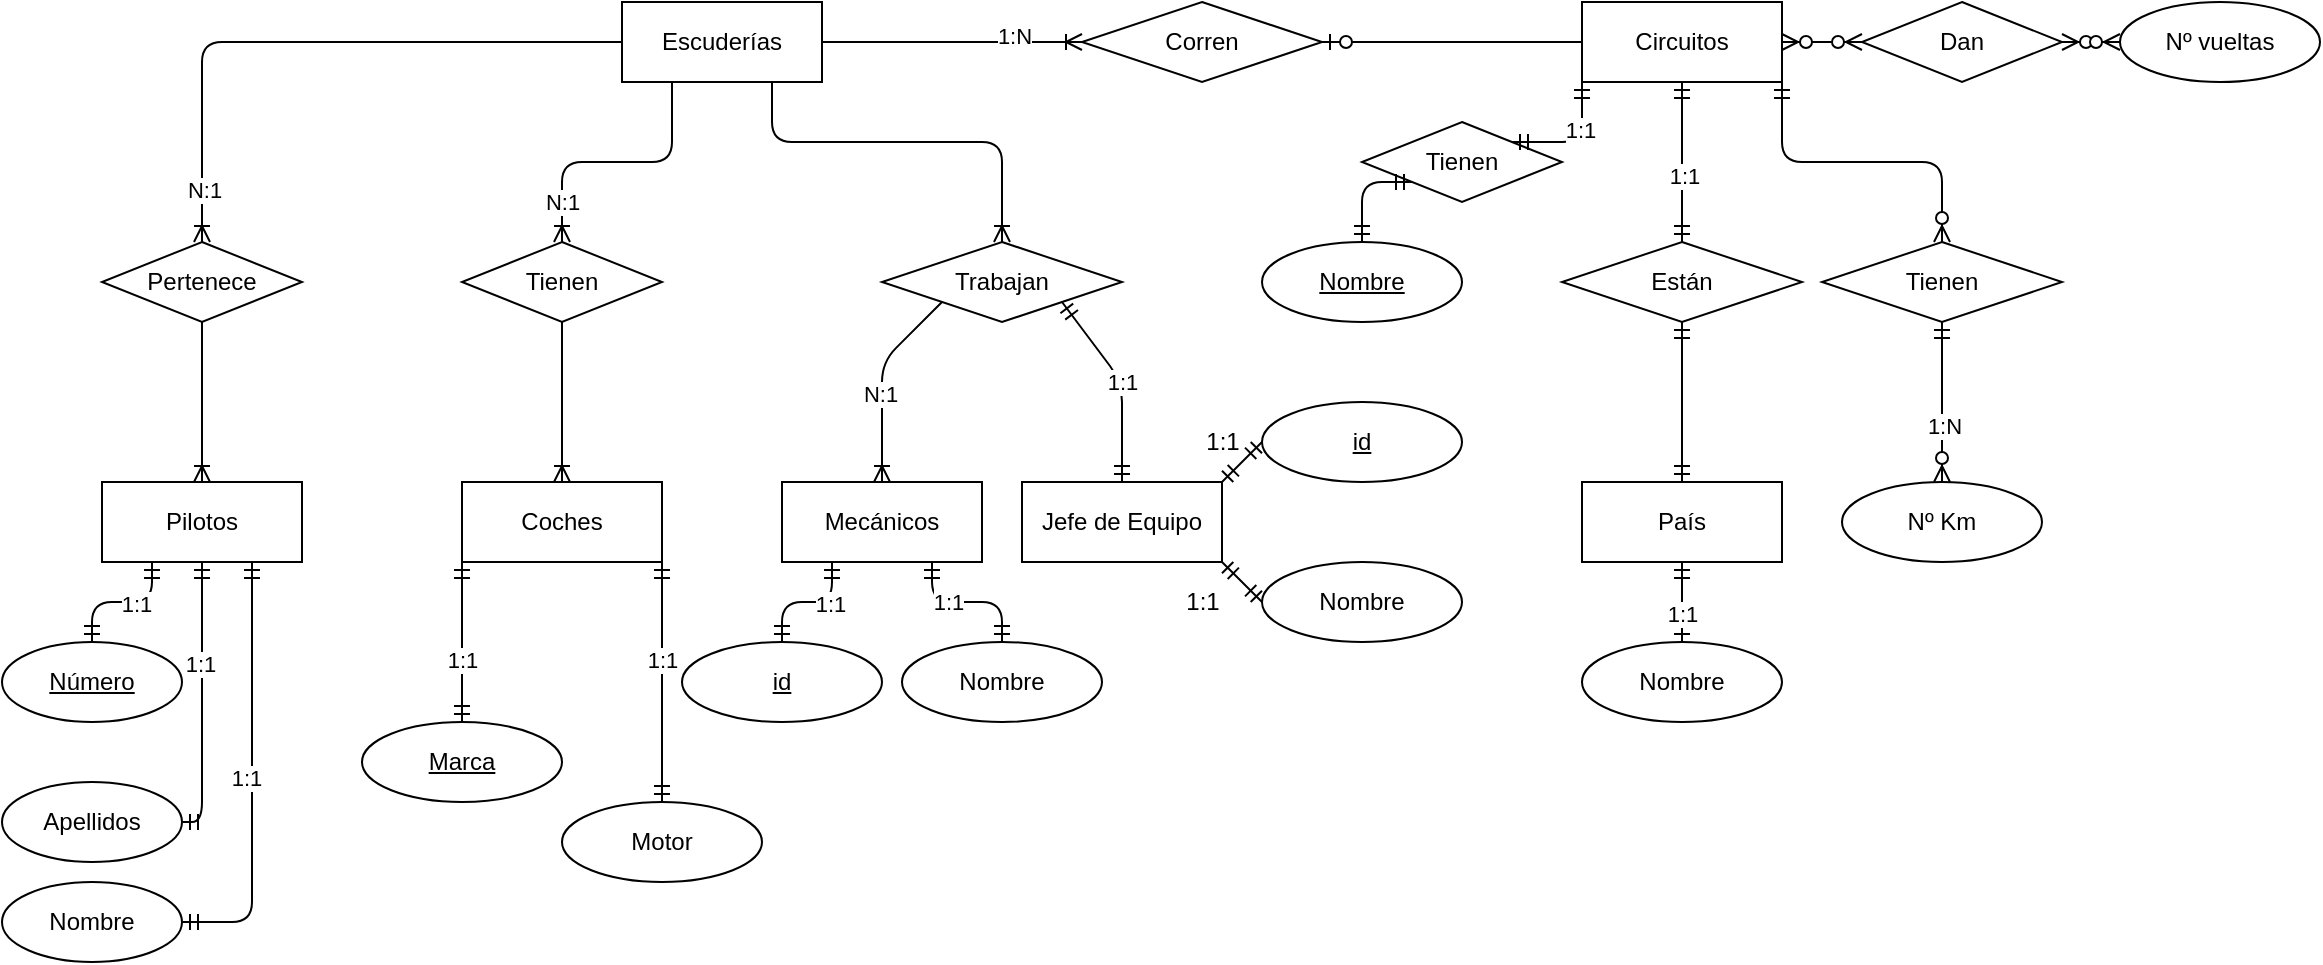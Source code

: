 <mxfile version="13.6.4" type="github">
  <diagram id="R2lEEEUBdFMjLlhIrx00" name="Page-1">
    <mxGraphModel dx="1038" dy="585" grid="1" gridSize="10" guides="1" tooltips="1" connect="1" arrows="1" fold="1" page="1" pageScale="1" pageWidth="1169" pageHeight="827" math="0" shadow="0" extFonts="Permanent Marker^https://fonts.googleapis.com/css?family=Permanent+Marker">
      <root>
        <mxCell id="0" />
        <mxCell id="1" parent="0" />
        <mxCell id="U4um-OTRi30KTPcdBsrc-1" value="Escuderías" style="whiteSpace=wrap;html=1;align=center;" vertex="1" parent="1">
          <mxGeometry x="320" y="80" width="100" height="40" as="geometry" />
        </mxCell>
        <mxCell id="U4um-OTRi30KTPcdBsrc-2" value="Pilotos" style="whiteSpace=wrap;html=1;align=center;" vertex="1" parent="1">
          <mxGeometry x="60" y="320" width="100" height="40" as="geometry" />
        </mxCell>
        <mxCell id="U4um-OTRi30KTPcdBsrc-6" value="Pertenece" style="shape=rhombus;perimeter=rhombusPerimeter;whiteSpace=wrap;html=1;align=center;" vertex="1" parent="1">
          <mxGeometry x="60" y="200" width="100" height="40" as="geometry" />
        </mxCell>
        <mxCell id="U4um-OTRi30KTPcdBsrc-7" value="" style="fontSize=12;html=1;endArrow=ERoneToMany;exitX=0;exitY=0.5;exitDx=0;exitDy=0;" edge="1" parent="1" source="U4um-OTRi30KTPcdBsrc-1">
          <mxGeometry width="100" height="100" relative="1" as="geometry">
            <mxPoint x="290" y="160" as="sourcePoint" />
            <mxPoint x="110" y="200" as="targetPoint" />
            <Array as="points">
              <mxPoint x="110" y="100" />
            </Array>
          </mxGeometry>
        </mxCell>
        <mxCell id="U4um-OTRi30KTPcdBsrc-73" value="N:1" style="edgeLabel;html=1;align=center;verticalAlign=middle;resizable=0;points=[];rotation=0;" vertex="1" connectable="0" parent="U4um-OTRi30KTPcdBsrc-7">
          <mxGeometry x="0.828" y="1" relative="1" as="geometry">
            <mxPoint as="offset" />
          </mxGeometry>
        </mxCell>
        <mxCell id="U4um-OTRi30KTPcdBsrc-10" value="" style="fontSize=12;html=1;endArrow=ERoneToMany;exitX=0.5;exitY=1;exitDx=0;exitDy=0;entryX=0.5;entryY=0;entryDx=0;entryDy=0;" edge="1" parent="1" source="U4um-OTRi30KTPcdBsrc-6" target="U4um-OTRi30KTPcdBsrc-2">
          <mxGeometry width="100" height="100" relative="1" as="geometry">
            <mxPoint x="370" y="350" as="sourcePoint" />
            <mxPoint x="470" y="250" as="targetPoint" />
          </mxGeometry>
        </mxCell>
        <mxCell id="U4um-OTRi30KTPcdBsrc-11" value="Tienen" style="shape=rhombus;perimeter=rhombusPerimeter;whiteSpace=wrap;html=1;align=center;" vertex="1" parent="1">
          <mxGeometry x="240" y="200" width="100" height="40" as="geometry" />
        </mxCell>
        <mxCell id="U4um-OTRi30KTPcdBsrc-12" value="Coches" style="whiteSpace=wrap;html=1;align=center;" vertex="1" parent="1">
          <mxGeometry x="240" y="320" width="100" height="40" as="geometry" />
        </mxCell>
        <mxCell id="U4um-OTRi30KTPcdBsrc-13" value="Trabajan" style="shape=rhombus;perimeter=rhombusPerimeter;whiteSpace=wrap;html=1;align=center;" vertex="1" parent="1">
          <mxGeometry x="450" y="200" width="120" height="40" as="geometry" />
        </mxCell>
        <mxCell id="U4um-OTRi30KTPcdBsrc-14" value="Mecánicos" style="whiteSpace=wrap;html=1;align=center;" vertex="1" parent="1">
          <mxGeometry x="400" y="320" width="100" height="40" as="geometry" />
        </mxCell>
        <mxCell id="U4um-OTRi30KTPcdBsrc-15" value="Jefe de Equipo" style="whiteSpace=wrap;html=1;align=center;" vertex="1" parent="1">
          <mxGeometry x="520" y="320" width="100" height="40" as="geometry" />
        </mxCell>
        <mxCell id="U4um-OTRi30KTPcdBsrc-16" value="Corren" style="shape=rhombus;perimeter=rhombusPerimeter;whiteSpace=wrap;html=1;align=center;" vertex="1" parent="1">
          <mxGeometry x="550" y="80" width="120" height="40" as="geometry" />
        </mxCell>
        <mxCell id="U4um-OTRi30KTPcdBsrc-17" value="Circuitos" style="whiteSpace=wrap;html=1;align=center;" vertex="1" parent="1">
          <mxGeometry x="800" y="80" width="100" height="40" as="geometry" />
        </mxCell>
        <mxCell id="U4um-OTRi30KTPcdBsrc-18" value="Están" style="shape=rhombus;perimeter=rhombusPerimeter;whiteSpace=wrap;html=1;align=center;" vertex="1" parent="1">
          <mxGeometry x="790" y="200" width="120" height="40" as="geometry" />
        </mxCell>
        <mxCell id="U4um-OTRi30KTPcdBsrc-19" value="País" style="whiteSpace=wrap;html=1;align=center;" vertex="1" parent="1">
          <mxGeometry x="800" y="320" width="100" height="40" as="geometry" />
        </mxCell>
        <mxCell id="U4um-OTRi30KTPcdBsrc-20" value="Tienen" style="shape=rhombus;perimeter=rhombusPerimeter;whiteSpace=wrap;html=1;align=center;" vertex="1" parent="1">
          <mxGeometry x="920" y="200" width="120" height="40" as="geometry" />
        </mxCell>
        <mxCell id="U4um-OTRi30KTPcdBsrc-22" value="Dan" style="shape=rhombus;perimeter=rhombusPerimeter;whiteSpace=wrap;html=1;align=center;" vertex="1" parent="1">
          <mxGeometry x="940" y="80" width="100" height="40" as="geometry" />
        </mxCell>
        <mxCell id="U4um-OTRi30KTPcdBsrc-24" value="" style="fontSize=12;html=1;endArrow=ERoneToMany;entryX=0.5;entryY=0;entryDx=0;entryDy=0;exitX=0.25;exitY=1;exitDx=0;exitDy=0;" edge="1" parent="1" source="U4um-OTRi30KTPcdBsrc-1" target="U4um-OTRi30KTPcdBsrc-11">
          <mxGeometry width="100" height="100" relative="1" as="geometry">
            <mxPoint x="370" y="260" as="sourcePoint" />
            <mxPoint x="470" y="160" as="targetPoint" />
            <Array as="points">
              <mxPoint x="345" y="160" />
              <mxPoint x="290" y="160" />
            </Array>
          </mxGeometry>
        </mxCell>
        <mxCell id="U4um-OTRi30KTPcdBsrc-25" value="" style="fontSize=12;html=1;endArrow=ERoneToMany;entryX=0.5;entryY=0;entryDx=0;entryDy=0;exitX=0.5;exitY=1;exitDx=0;exitDy=0;" edge="1" parent="1" source="U4um-OTRi30KTPcdBsrc-11" target="U4um-OTRi30KTPcdBsrc-12">
          <mxGeometry width="100" height="100" relative="1" as="geometry">
            <mxPoint x="380" y="130" as="sourcePoint" />
            <mxPoint x="300" y="210" as="targetPoint" />
          </mxGeometry>
        </mxCell>
        <mxCell id="U4um-OTRi30KTPcdBsrc-84" value="N:1" style="edgeLabel;html=1;align=center;verticalAlign=middle;resizable=0;points=[];" vertex="1" connectable="0" parent="U4um-OTRi30KTPcdBsrc-25">
          <mxGeometry x="0.418" relative="1" as="geometry">
            <mxPoint y="-116.55" as="offset" />
          </mxGeometry>
        </mxCell>
        <mxCell id="U4um-OTRi30KTPcdBsrc-26" value="" style="fontSize=12;html=1;endArrow=ERoneToMany;entryX=0.5;entryY=0;entryDx=0;entryDy=0;exitX=0.75;exitY=1;exitDx=0;exitDy=0;" edge="1" parent="1" source="U4um-OTRi30KTPcdBsrc-1" target="U4um-OTRi30KTPcdBsrc-13">
          <mxGeometry width="100" height="100" relative="1" as="geometry">
            <mxPoint x="370" y="260" as="sourcePoint" />
            <mxPoint x="470" y="160" as="targetPoint" />
            <Array as="points">
              <mxPoint x="395" y="150" />
              <mxPoint x="510" y="150" />
            </Array>
          </mxGeometry>
        </mxCell>
        <mxCell id="U4um-OTRi30KTPcdBsrc-27" value="" style="fontSize=12;html=1;endArrow=ERoneToMany;entryX=0.5;entryY=0;entryDx=0;entryDy=0;exitX=0;exitY=1;exitDx=0;exitDy=0;" edge="1" parent="1" source="U4um-OTRi30KTPcdBsrc-13" target="U4um-OTRi30KTPcdBsrc-14">
          <mxGeometry width="100" height="100" relative="1" as="geometry">
            <mxPoint x="380" y="130" as="sourcePoint" />
            <mxPoint x="520" y="210" as="targetPoint" />
            <Array as="points">
              <mxPoint x="450" y="260" />
            </Array>
          </mxGeometry>
        </mxCell>
        <mxCell id="U4um-OTRi30KTPcdBsrc-85" value="N:1" style="edgeLabel;html=1;align=center;verticalAlign=middle;resizable=0;points=[];" vertex="1" connectable="0" parent="U4um-OTRi30KTPcdBsrc-27">
          <mxGeometry x="0.128" y="-1" relative="1" as="geometry">
            <mxPoint as="offset" />
          </mxGeometry>
        </mxCell>
        <mxCell id="U4um-OTRi30KTPcdBsrc-28" value="" style="fontSize=12;html=1;endArrow=ERmandOne;startArrow=ERmandOne;exitX=0.5;exitY=0;exitDx=0;exitDy=0;entryX=1;entryY=1;entryDx=0;entryDy=0;" edge="1" parent="1" source="U4um-OTRi30KTPcdBsrc-15" target="U4um-OTRi30KTPcdBsrc-13">
          <mxGeometry width="100" height="100" relative="1" as="geometry">
            <mxPoint x="370" y="260" as="sourcePoint" />
            <mxPoint x="470" y="160" as="targetPoint" />
            <Array as="points">
              <mxPoint x="570" y="270" />
            </Array>
          </mxGeometry>
        </mxCell>
        <mxCell id="U4um-OTRi30KTPcdBsrc-86" value="1:1" style="edgeLabel;html=1;align=center;verticalAlign=middle;resizable=0;points=[];" vertex="1" connectable="0" parent="U4um-OTRi30KTPcdBsrc-28">
          <mxGeometry y="9" relative="1" as="geometry">
            <mxPoint x="6.99" y="-5.68" as="offset" />
          </mxGeometry>
        </mxCell>
        <mxCell id="U4um-OTRi30KTPcdBsrc-29" value="" style="edgeStyle=entityRelationEdgeStyle;fontSize=12;html=1;endArrow=ERoneToMany;exitX=1;exitY=0.5;exitDx=0;exitDy=0;entryX=0;entryY=0.5;entryDx=0;entryDy=0;" edge="1" parent="1" source="U4um-OTRi30KTPcdBsrc-1" target="U4um-OTRi30KTPcdBsrc-16">
          <mxGeometry width="100" height="100" relative="1" as="geometry">
            <mxPoint x="550" y="260" as="sourcePoint" />
            <mxPoint x="650" y="160" as="targetPoint" />
          </mxGeometry>
        </mxCell>
        <mxCell id="U4um-OTRi30KTPcdBsrc-87" value="1:N" style="edgeLabel;html=1;align=center;verticalAlign=middle;resizable=0;points=[];" vertex="1" connectable="0" parent="U4um-OTRi30KTPcdBsrc-29">
          <mxGeometry x="0.468" y="3" relative="1" as="geometry">
            <mxPoint as="offset" />
          </mxGeometry>
        </mxCell>
        <mxCell id="U4um-OTRi30KTPcdBsrc-31" value="" style="fontSize=12;html=1;endArrow=ERzeroToOne;endFill=1;exitX=0;exitY=0.5;exitDx=0;exitDy=0;entryX=1;entryY=0.5;entryDx=0;entryDy=0;" edge="1" parent="1" source="U4um-OTRi30KTPcdBsrc-17" target="U4um-OTRi30KTPcdBsrc-16">
          <mxGeometry width="100" height="100" relative="1" as="geometry">
            <mxPoint x="550" y="260" as="sourcePoint" />
            <mxPoint x="690" y="60" as="targetPoint" />
          </mxGeometry>
        </mxCell>
        <mxCell id="U4um-OTRi30KTPcdBsrc-32" value="" style="fontSize=12;html=1;endArrow=ERzeroToMany;endFill=1;startArrow=ERzeroToMany;entryX=0;entryY=0.5;entryDx=0;entryDy=0;exitX=1;exitY=0.5;exitDx=0;exitDy=0;" edge="1" parent="1" source="U4um-OTRi30KTPcdBsrc-22" target="U4um-OTRi30KTPcdBsrc-51">
          <mxGeometry width="100" height="100" relative="1" as="geometry">
            <mxPoint x="860" y="260" as="sourcePoint" />
            <mxPoint x="1080" y="100" as="targetPoint" />
            <Array as="points" />
          </mxGeometry>
        </mxCell>
        <mxCell id="U4um-OTRi30KTPcdBsrc-33" value="" style="fontSize=12;html=1;endArrow=ERzeroToMany;endFill=1;startArrow=ERzeroToMany;entryX=0;entryY=0.5;entryDx=0;entryDy=0;exitX=1;exitY=0.5;exitDx=0;exitDy=0;" edge="1" parent="1" source="U4um-OTRi30KTPcdBsrc-17" target="U4um-OTRi30KTPcdBsrc-22">
          <mxGeometry width="100" height="100" relative="1" as="geometry">
            <mxPoint x="1050" y="110" as="sourcePoint" />
            <mxPoint x="1090" y="110" as="targetPoint" />
          </mxGeometry>
        </mxCell>
        <mxCell id="U4um-OTRi30KTPcdBsrc-34" value="" style="fontSize=12;html=1;endArrow=ERmandOne;startArrow=ERmandOne;entryX=0.5;entryY=1;entryDx=0;entryDy=0;exitX=0.5;exitY=0;exitDx=0;exitDy=0;" edge="1" parent="1" source="U4um-OTRi30KTPcdBsrc-18" target="U4um-OTRi30KTPcdBsrc-17">
          <mxGeometry width="100" height="100" relative="1" as="geometry">
            <mxPoint x="860" y="260" as="sourcePoint" />
            <mxPoint x="960" y="160" as="targetPoint" />
          </mxGeometry>
        </mxCell>
        <mxCell id="U4um-OTRi30KTPcdBsrc-89" value="1:1" style="edgeLabel;html=1;align=center;verticalAlign=middle;resizable=0;points=[];" vertex="1" connectable="0" parent="U4um-OTRi30KTPcdBsrc-34">
          <mxGeometry x="-0.177" y="-1" relative="1" as="geometry">
            <mxPoint as="offset" />
          </mxGeometry>
        </mxCell>
        <mxCell id="U4um-OTRi30KTPcdBsrc-35" value="" style="fontSize=12;html=1;endArrow=ERmandOne;startArrow=ERmandOne;entryX=0.5;entryY=1;entryDx=0;entryDy=0;exitX=0.5;exitY=0;exitDx=0;exitDy=0;" edge="1" parent="1" source="U4um-OTRi30KTPcdBsrc-19" target="U4um-OTRi30KTPcdBsrc-18">
          <mxGeometry width="100" height="100" relative="1" as="geometry">
            <mxPoint x="860" y="210" as="sourcePoint" />
            <mxPoint x="860" y="130" as="targetPoint" />
          </mxGeometry>
        </mxCell>
        <mxCell id="U4um-OTRi30KTPcdBsrc-37" value="" style="fontSize=12;html=1;endArrow=ERzeroToMany;startArrow=ERmandOne;exitX=0.5;exitY=1;exitDx=0;exitDy=0;entryX=0.5;entryY=0;entryDx=0;entryDy=0;" edge="1" parent="1" source="U4um-OTRi30KTPcdBsrc-20">
          <mxGeometry width="100" height="100" relative="1" as="geometry">
            <mxPoint x="860" y="260" as="sourcePoint" />
            <mxPoint x="980" y="320" as="targetPoint" />
          </mxGeometry>
        </mxCell>
        <mxCell id="U4um-OTRi30KTPcdBsrc-92" value="1:N" style="edgeLabel;html=1;align=center;verticalAlign=middle;resizable=0;points=[];" vertex="1" connectable="0" parent="U4um-OTRi30KTPcdBsrc-37">
          <mxGeometry x="0.297" y="1" relative="1" as="geometry">
            <mxPoint as="offset" />
          </mxGeometry>
        </mxCell>
        <mxCell id="U4um-OTRi30KTPcdBsrc-38" value="" style="fontSize=12;html=1;endArrow=ERzeroToMany;startArrow=ERmandOne;exitX=1;exitY=1;exitDx=0;exitDy=0;entryX=0.5;entryY=0;entryDx=0;entryDy=0;" edge="1" parent="1" source="U4um-OTRi30KTPcdBsrc-17" target="U4um-OTRi30KTPcdBsrc-20">
          <mxGeometry width="100" height="100" relative="1" as="geometry">
            <mxPoint x="990" y="270" as="sourcePoint" />
            <mxPoint x="990" y="330" as="targetPoint" />
            <Array as="points">
              <mxPoint x="900" y="160" />
              <mxPoint x="980" y="160" />
            </Array>
          </mxGeometry>
        </mxCell>
        <mxCell id="U4um-OTRi30KTPcdBsrc-39" value="Número" style="ellipse;whiteSpace=wrap;html=1;align=center;fontStyle=4;" vertex="1" parent="1">
          <mxGeometry x="10" y="400" width="90" height="40" as="geometry" />
        </mxCell>
        <mxCell id="U4um-OTRi30KTPcdBsrc-40" value="Marca" style="ellipse;whiteSpace=wrap;html=1;align=center;fontStyle=4;" vertex="1" parent="1">
          <mxGeometry x="190" y="440" width="100" height="40" as="geometry" />
        </mxCell>
        <mxCell id="U4um-OTRi30KTPcdBsrc-41" value="id" style="ellipse;whiteSpace=wrap;html=1;align=center;fontStyle=4;" vertex="1" parent="1">
          <mxGeometry x="350" y="400" width="100" height="40" as="geometry" />
        </mxCell>
        <mxCell id="U4um-OTRi30KTPcdBsrc-42" value="id" style="ellipse;whiteSpace=wrap;html=1;align=center;fontStyle=4;" vertex="1" parent="1">
          <mxGeometry x="640" y="280" width="100" height="40" as="geometry" />
        </mxCell>
        <mxCell id="U4um-OTRi30KTPcdBsrc-45" value="Apellidos" style="ellipse;whiteSpace=wrap;html=1;align=center;" vertex="1" parent="1">
          <mxGeometry x="10" y="470" width="90" height="40" as="geometry" />
        </mxCell>
        <mxCell id="U4um-OTRi30KTPcdBsrc-46" value="Nombre" style="ellipse;whiteSpace=wrap;html=1;align=center;" vertex="1" parent="1">
          <mxGeometry x="10" y="520" width="90" height="40" as="geometry" />
        </mxCell>
        <mxCell id="U4um-OTRi30KTPcdBsrc-47" value="" style="edgeStyle=orthogonalEdgeStyle;fontSize=12;html=1;endArrow=ERmandOne;startArrow=ERmandOne;entryX=0.25;entryY=1;entryDx=0;entryDy=0;exitX=0.5;exitY=0;exitDx=0;exitDy=0;" edge="1" parent="1" source="U4um-OTRi30KTPcdBsrc-39" target="U4um-OTRi30KTPcdBsrc-2">
          <mxGeometry width="100" height="100" relative="1" as="geometry">
            <mxPoint x="440" y="530" as="sourcePoint" />
            <mxPoint x="540" y="430" as="targetPoint" />
          </mxGeometry>
        </mxCell>
        <mxCell id="U4um-OTRi30KTPcdBsrc-75" value="1:1" style="edgeLabel;html=1;align=center;verticalAlign=middle;resizable=0;points=[];" vertex="1" connectable="0" parent="U4um-OTRi30KTPcdBsrc-47">
          <mxGeometry x="0.193" y="-1" relative="1" as="geometry">
            <mxPoint as="offset" />
          </mxGeometry>
        </mxCell>
        <mxCell id="U4um-OTRi30KTPcdBsrc-49" value="" style="edgeStyle=orthogonalEdgeStyle;fontSize=12;html=1;endArrow=ERmandOne;startArrow=ERmandOne;entryX=0.75;entryY=1;entryDx=0;entryDy=0;exitX=1;exitY=0.5;exitDx=0;exitDy=0;" edge="1" parent="1" source="U4um-OTRi30KTPcdBsrc-46" target="U4um-OTRi30KTPcdBsrc-2">
          <mxGeometry width="100" height="100" relative="1" as="geometry">
            <mxPoint x="60" y="410" as="sourcePoint" />
            <mxPoint x="88.8" y="372.8" as="targetPoint" />
          </mxGeometry>
        </mxCell>
        <mxCell id="U4um-OTRi30KTPcdBsrc-77" value="1:1" style="edgeLabel;html=1;align=center;verticalAlign=middle;resizable=0;points=[];" vertex="1" connectable="0" parent="U4um-OTRi30KTPcdBsrc-49">
          <mxGeometry x="0.001" y="3" relative="1" as="geometry">
            <mxPoint as="offset" />
          </mxGeometry>
        </mxCell>
        <mxCell id="U4um-OTRi30KTPcdBsrc-50" value="" style="edgeStyle=orthogonalEdgeStyle;fontSize=12;html=1;endArrow=ERmandOne;startArrow=ERmandOne;entryX=0.5;entryY=1;entryDx=0;entryDy=0;exitX=1;exitY=0.5;exitDx=0;exitDy=0;" edge="1" parent="1" source="U4um-OTRi30KTPcdBsrc-45" target="U4um-OTRi30KTPcdBsrc-2">
          <mxGeometry width="100" height="100" relative="1" as="geometry">
            <mxPoint x="70" y="420" as="sourcePoint" />
            <mxPoint x="98.8" y="382.8" as="targetPoint" />
            <Array as="points">
              <mxPoint x="110" y="490" />
            </Array>
          </mxGeometry>
        </mxCell>
        <mxCell id="U4um-OTRi30KTPcdBsrc-76" value="1:1" style="edgeLabel;html=1;align=center;verticalAlign=middle;resizable=0;points=[];" vertex="1" connectable="0" parent="U4um-OTRi30KTPcdBsrc-50">
          <mxGeometry x="0.273" y="1" relative="1" as="geometry">
            <mxPoint as="offset" />
          </mxGeometry>
        </mxCell>
        <mxCell id="U4um-OTRi30KTPcdBsrc-51" value="Nº vueltas" style="ellipse;whiteSpace=wrap;html=1;align=center;" vertex="1" parent="1">
          <mxGeometry x="1069" y="80" width="100" height="40" as="geometry" />
        </mxCell>
        <mxCell id="U4um-OTRi30KTPcdBsrc-52" value="Nº Km" style="ellipse;whiteSpace=wrap;html=1;align=center;" vertex="1" parent="1">
          <mxGeometry x="930" y="320" width="100" height="40" as="geometry" />
        </mxCell>
        <mxCell id="U4um-OTRi30KTPcdBsrc-53" value="" style="fontSize=12;html=1;endArrow=ERmandOne;startArrow=ERmandOne;exitX=0.5;exitY=0;exitDx=0;exitDy=0;entryX=0.5;entryY=1;entryDx=0;entryDy=0;" edge="1" parent="1" source="U4um-OTRi30KTPcdBsrc-67" target="U4um-OTRi30KTPcdBsrc-19">
          <mxGeometry width="100" height="100" relative="1" as="geometry">
            <mxPoint x="850" y="394" as="sourcePoint" />
            <mxPoint x="970" y="250" as="targetPoint" />
            <Array as="points">
              <mxPoint x="850" y="380" />
            </Array>
          </mxGeometry>
        </mxCell>
        <mxCell id="U4um-OTRi30KTPcdBsrc-93" value="1:1" style="edgeLabel;html=1;align=center;verticalAlign=middle;resizable=0;points=[];" vertex="1" connectable="0" parent="U4um-OTRi30KTPcdBsrc-53">
          <mxGeometry y="6" relative="1" as="geometry">
            <mxPoint x="6" y="6" as="offset" />
          </mxGeometry>
        </mxCell>
        <mxCell id="U4um-OTRi30KTPcdBsrc-54" value="Nombre" style="ellipse;whiteSpace=wrap;html=1;align=center;" vertex="1" parent="1">
          <mxGeometry x="460" y="400" width="100" height="40" as="geometry" />
        </mxCell>
        <mxCell id="U4um-OTRi30KTPcdBsrc-55" value="Nombre" style="ellipse;whiteSpace=wrap;html=1;align=center;" vertex="1" parent="1">
          <mxGeometry x="640" y="360" width="100" height="40" as="geometry" />
        </mxCell>
        <mxCell id="U4um-OTRi30KTPcdBsrc-56" value="" style="fontSize=12;html=1;endArrow=ERmandOne;startArrow=ERmandOne;entryX=0.25;entryY=1;entryDx=0;entryDy=0;exitX=0.5;exitY=0;exitDx=0;exitDy=0;" edge="1" parent="1" source="U4um-OTRi30KTPcdBsrc-41" target="U4um-OTRi30KTPcdBsrc-14">
          <mxGeometry width="100" height="100" relative="1" as="geometry">
            <mxPoint x="490" y="350" as="sourcePoint" />
            <mxPoint x="590" y="250" as="targetPoint" />
            <Array as="points">
              <mxPoint x="400" y="380" />
              <mxPoint x="425" y="380" />
            </Array>
          </mxGeometry>
        </mxCell>
        <mxCell id="U4um-OTRi30KTPcdBsrc-82" value="1:1" style="edgeLabel;html=1;align=center;verticalAlign=middle;resizable=0;points=[];" vertex="1" connectable="0" parent="U4um-OTRi30KTPcdBsrc-56">
          <mxGeometry x="0.34" y="-1" relative="1" as="geometry">
            <mxPoint as="offset" />
          </mxGeometry>
        </mxCell>
        <mxCell id="U4um-OTRi30KTPcdBsrc-57" value="" style="fontSize=12;html=1;endArrow=ERmandOne;startArrow=ERmandOne;entryX=0.75;entryY=1;entryDx=0;entryDy=0;exitX=0.5;exitY=0;exitDx=0;exitDy=0;" edge="1" parent="1" source="U4um-OTRi30KTPcdBsrc-54" target="U4um-OTRi30KTPcdBsrc-14">
          <mxGeometry width="100" height="100" relative="1" as="geometry">
            <mxPoint x="410" y="410" as="sourcePoint" />
            <mxPoint x="435" y="370" as="targetPoint" />
            <Array as="points">
              <mxPoint x="510" y="380" />
              <mxPoint x="475" y="380" />
            </Array>
          </mxGeometry>
        </mxCell>
        <mxCell id="U4um-OTRi30KTPcdBsrc-83" value="1:1" style="edgeLabel;html=1;align=center;verticalAlign=middle;resizable=0;points=[];" vertex="1" connectable="0" parent="U4um-OTRi30KTPcdBsrc-57">
          <mxGeometry x="0.252" relative="1" as="geometry">
            <mxPoint as="offset" />
          </mxGeometry>
        </mxCell>
        <mxCell id="U4um-OTRi30KTPcdBsrc-58" value="" style="fontSize=12;html=1;endArrow=ERmandOne;startArrow=ERmandOne;entryX=1;entryY=0;entryDx=0;entryDy=0;exitX=0;exitY=0.5;exitDx=0;exitDy=0;" edge="1" parent="1" source="U4um-OTRi30KTPcdBsrc-42" target="U4um-OTRi30KTPcdBsrc-15">
          <mxGeometry width="100" height="100" relative="1" as="geometry">
            <mxPoint x="520" y="410" as="sourcePoint" />
            <mxPoint x="485" y="370" as="targetPoint" />
          </mxGeometry>
        </mxCell>
        <mxCell id="U4um-OTRi30KTPcdBsrc-59" value="" style="fontSize=12;html=1;endArrow=ERmandOne;startArrow=ERmandOne;entryX=1;entryY=1;entryDx=0;entryDy=0;exitX=0;exitY=0.5;exitDx=0;exitDy=0;" edge="1" parent="1" source="U4um-OTRi30KTPcdBsrc-55" target="U4um-OTRi30KTPcdBsrc-15">
          <mxGeometry width="100" height="100" relative="1" as="geometry">
            <mxPoint x="530" y="420" as="sourcePoint" />
            <mxPoint x="495" y="380" as="targetPoint" />
          </mxGeometry>
        </mxCell>
        <mxCell id="U4um-OTRi30KTPcdBsrc-60" value="Motor" style="ellipse;whiteSpace=wrap;html=1;align=center;" vertex="1" parent="1">
          <mxGeometry x="290" y="480" width="100" height="40" as="geometry" />
        </mxCell>
        <mxCell id="U4um-OTRi30KTPcdBsrc-61" value="" style="fontSize=12;html=1;endArrow=ERmandOne;startArrow=ERmandOne;entryX=0;entryY=1;entryDx=0;entryDy=0;exitX=0.5;exitY=0;exitDx=0;exitDy=0;" edge="1" parent="1" source="U4um-OTRi30KTPcdBsrc-40" target="U4um-OTRi30KTPcdBsrc-12">
          <mxGeometry width="100" height="100" relative="1" as="geometry">
            <mxPoint x="490" y="350" as="sourcePoint" />
            <mxPoint x="590" y="250" as="targetPoint" />
          </mxGeometry>
        </mxCell>
        <mxCell id="U4um-OTRi30KTPcdBsrc-78" value="1:1" style="edgeLabel;html=1;align=center;verticalAlign=middle;resizable=0;points=[];" vertex="1" connectable="0" parent="U4um-OTRi30KTPcdBsrc-61">
          <mxGeometry x="-0.222" relative="1" as="geometry">
            <mxPoint as="offset" />
          </mxGeometry>
        </mxCell>
        <mxCell id="U4um-OTRi30KTPcdBsrc-62" value="" style="fontSize=12;html=1;endArrow=ERmandOne;startArrow=ERmandOne;entryX=1;entryY=1;entryDx=0;entryDy=0;exitX=0.5;exitY=0;exitDx=0;exitDy=0;" edge="1" parent="1" source="U4um-OTRi30KTPcdBsrc-60" target="U4um-OTRi30KTPcdBsrc-12">
          <mxGeometry width="100" height="100" relative="1" as="geometry">
            <mxPoint x="220" y="403.5" as="sourcePoint" />
            <mxPoint x="250" y="370" as="targetPoint" />
          </mxGeometry>
        </mxCell>
        <mxCell id="U4um-OTRi30KTPcdBsrc-79" value="1:1" style="edgeLabel;html=1;align=center;verticalAlign=middle;resizable=0;points=[];" vertex="1" connectable="0" parent="U4um-OTRi30KTPcdBsrc-62">
          <mxGeometry x="0.186" relative="1" as="geometry">
            <mxPoint as="offset" />
          </mxGeometry>
        </mxCell>
        <mxCell id="U4um-OTRi30KTPcdBsrc-63" value="Tienen" style="shape=rhombus;perimeter=rhombusPerimeter;whiteSpace=wrap;html=1;align=center;" vertex="1" parent="1">
          <mxGeometry x="690" y="140" width="100" height="40" as="geometry" />
        </mxCell>
        <mxCell id="U4um-OTRi30KTPcdBsrc-64" value="Nombre" style="ellipse;whiteSpace=wrap;html=1;align=center;fontStyle=4;" vertex="1" parent="1">
          <mxGeometry x="640" y="200" width="100" height="40" as="geometry" />
        </mxCell>
        <mxCell id="U4um-OTRi30KTPcdBsrc-65" value="" style="fontSize=12;html=1;endArrow=ERmandOne;startArrow=ERmandOne;entryX=1;entryY=0;entryDx=0;entryDy=0;exitX=0;exitY=1;exitDx=0;exitDy=0;" edge="1" parent="1" source="U4um-OTRi30KTPcdBsrc-17" target="U4um-OTRi30KTPcdBsrc-63">
          <mxGeometry width="100" height="100" relative="1" as="geometry">
            <mxPoint x="740" y="350" as="sourcePoint" />
            <mxPoint x="840" y="250" as="targetPoint" />
            <Array as="points">
              <mxPoint x="800" y="150" />
            </Array>
          </mxGeometry>
        </mxCell>
        <mxCell id="U4um-OTRi30KTPcdBsrc-88" value="1:1" style="edgeLabel;html=1;align=center;verticalAlign=middle;resizable=0;points=[];" vertex="1" connectable="0" parent="U4um-OTRi30KTPcdBsrc-65">
          <mxGeometry x="-0.273" y="-1" relative="1" as="geometry">
            <mxPoint as="offset" />
          </mxGeometry>
        </mxCell>
        <mxCell id="U4um-OTRi30KTPcdBsrc-66" value="" style="fontSize=12;html=1;endArrow=ERmandOne;startArrow=ERmandOne;entryX=0;entryY=1;entryDx=0;entryDy=0;exitX=0.5;exitY=0;exitDx=0;exitDy=0;" edge="1" parent="1" source="U4um-OTRi30KTPcdBsrc-64" target="U4um-OTRi30KTPcdBsrc-63">
          <mxGeometry width="100" height="100" relative="1" as="geometry">
            <mxPoint x="750" y="360" as="sourcePoint" />
            <mxPoint x="850" y="260" as="targetPoint" />
            <Array as="points">
              <mxPoint x="690" y="170" />
            </Array>
          </mxGeometry>
        </mxCell>
        <mxCell id="U4um-OTRi30KTPcdBsrc-67" value="Nombre" style="ellipse;whiteSpace=wrap;html=1;align=center;" vertex="1" parent="1">
          <mxGeometry x="800" y="400" width="100" height="40" as="geometry" />
        </mxCell>
        <mxCell id="U4um-OTRi30KTPcdBsrc-90" value="1:1" style="text;html=1;align=center;verticalAlign=middle;resizable=0;points=[];autosize=1;" vertex="1" parent="1">
          <mxGeometry x="605" y="290" width="30" height="20" as="geometry" />
        </mxCell>
        <mxCell id="U4um-OTRi30KTPcdBsrc-91" value="1:1" style="text;html=1;align=center;verticalAlign=middle;resizable=0;points=[];autosize=1;" vertex="1" parent="1">
          <mxGeometry x="595" y="370" width="30" height="20" as="geometry" />
        </mxCell>
      </root>
    </mxGraphModel>
  </diagram>
</mxfile>
